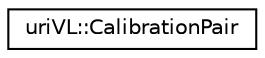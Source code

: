 digraph "Graphical Class Hierarchy"
{
  edge [fontname="Helvetica",fontsize="10",labelfontname="Helvetica",labelfontsize="10"];
  node [fontname="Helvetica",fontsize="10",shape=record];
  rankdir="LR";
  Node1 [label="uriVL::CalibrationPair",height=0.2,width=0.4,color="black", fillcolor="white", style="filled",URL="$structuriVL_1_1CalibrationPair.html",tooltip="Struct that stores a \"calibration pair\", that is, a 3D point and the corresponding image point observ..."];
}
